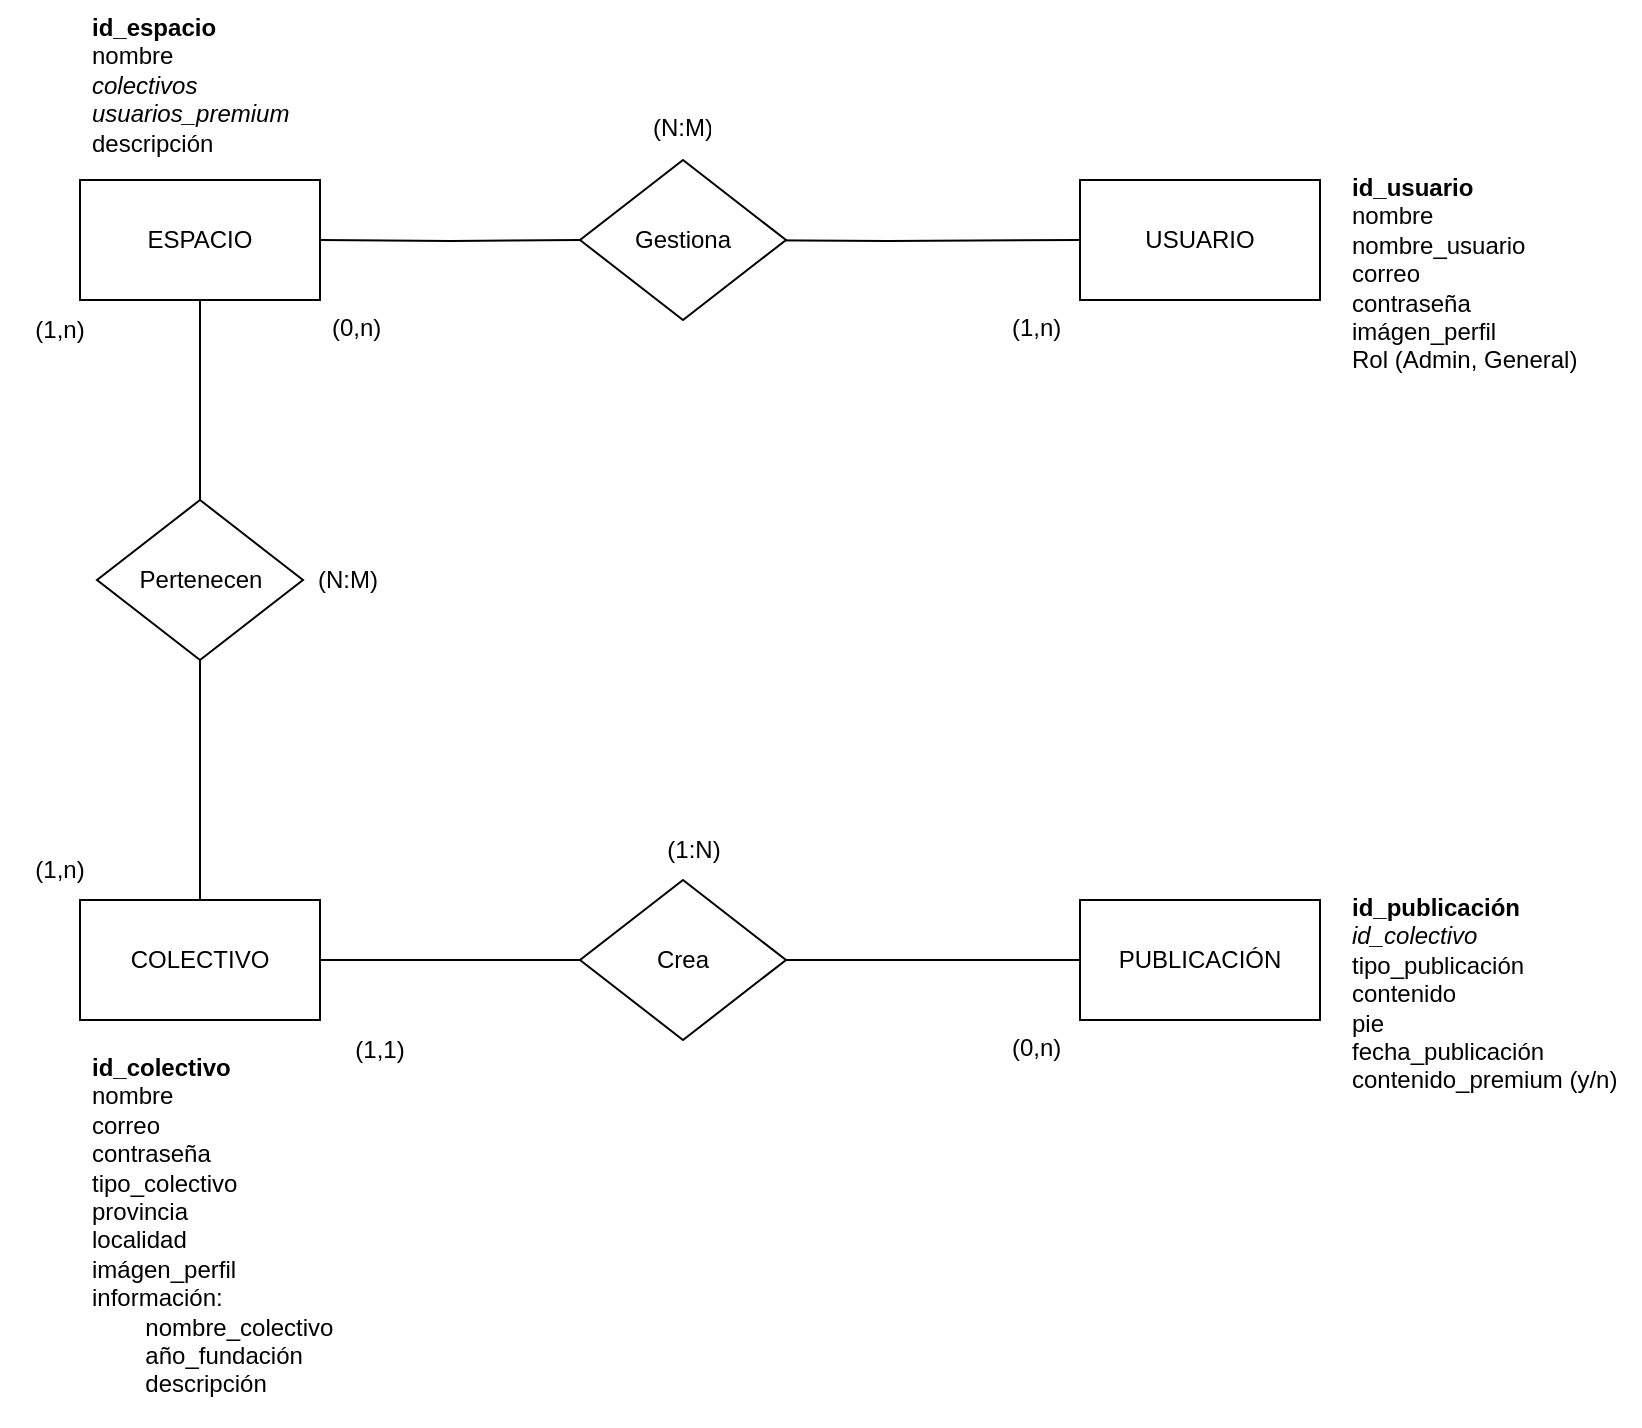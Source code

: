 <mxfile>
    <diagram id="q_SyrXB1hb_qUSjCRa4C" name="Página-1">
        <mxGraphModel dx="1216" dy="1953" grid="1" gridSize="10" guides="1" tooltips="1" connect="1" arrows="1" fold="1" page="1" pageScale="1" pageWidth="827" pageHeight="1169" math="0" shadow="0">
            <root>
                <mxCell id="0"/>
                <mxCell id="1" parent="0"/>
                <mxCell id="qMkH_yW-luxWWShTku8l-3" value="COLECTIVO" style="rounded=0;whiteSpace=wrap;html=1;" parent="1" vertex="1">
                    <mxGeometry x="500" y="210" width="120" height="60" as="geometry"/>
                </mxCell>
                <mxCell id="qMkH_yW-luxWWShTku8l-5" style="edgeStyle=orthogonalEdgeStyle;rounded=0;orthogonalLoop=1;jettySize=auto;html=1;entryX=0;entryY=0.5;entryDx=0;entryDy=0;strokeColor=default;endArrow=none;endFill=0;startArrow=none;" parent="1" target="qMkH_yW-luxWWShTku8l-17" edge="1">
                    <mxGeometry relative="1" as="geometry">
                        <mxPoint x="807" y="-120" as="sourcePoint"/>
                        <mxPoint x="880" y="-120" as="targetPoint"/>
                    </mxGeometry>
                </mxCell>
                <mxCell id="qMkH_yW-luxWWShTku8l-8" value="&lt;b&gt;id_usuario&lt;/b&gt;&lt;br&gt;nombre&lt;br&gt;nombre_usuario&lt;br&gt;correo&lt;br&gt;contraseña&lt;br&gt;imágen_perfil&lt;br&gt;Rol (Admin, General)" style="text;strokeColor=none;fillColor=none;spacingLeft=4;spacingRight=4;overflow=hidden;rotatable=0;points=[[0,0.5],[1,0.5]];portConstraint=eastwest;fontSize=12;html=1;" parent="1" vertex="1">
                    <mxGeometry x="1130" y="-160" width="150" height="130" as="geometry"/>
                </mxCell>
                <mxCell id="qMkH_yW-luxWWShTku8l-9" value="&lt;b&gt;id_espacio&lt;br&gt;&lt;/b&gt;nombre&lt;br&gt;&lt;i&gt;colectivos&lt;/i&gt;&lt;br&gt;&lt;i&gt;usuarios_premium&lt;/i&gt;&lt;br&gt;descripción" style="text;strokeColor=none;fillColor=none;spacingLeft=4;spacingRight=4;overflow=hidden;rotatable=0;points=[[0,0.5],[1,0.5]];portConstraint=eastwest;fontSize=12;html=1;" parent="1" vertex="1">
                    <mxGeometry x="500" y="-240" width="120" height="80" as="geometry"/>
                </mxCell>
                <mxCell id="qMkH_yW-luxWWShTku8l-10" value="" style="edgeStyle=orthogonalEdgeStyle;rounded=0;orthogonalLoop=1;jettySize=auto;html=1;strokeColor=default;endArrow=none;endFill=0;" parent="1" target="qMkH_yW-luxWWShTku8l-21" edge="1">
                    <mxGeometry relative="1" as="geometry">
                        <mxPoint x="620" y="-120" as="sourcePoint"/>
                        <mxPoint x="707" y="-120" as="targetPoint"/>
                    </mxGeometry>
                </mxCell>
                <mxCell id="qMkH_yW-luxWWShTku8l-13" value="(N:M)" style="text;strokeColor=none;fillColor=none;spacingLeft=4;spacingRight=4;overflow=hidden;rotatable=0;points=[[0,0.5],[1,0.5]];portConstraint=eastwest;fontSize=12;" parent="1" vertex="1">
                    <mxGeometry x="780.5" y="-190" width="40" height="30" as="geometry"/>
                </mxCell>
                <mxCell id="qMkH_yW-luxWWShTku8l-14" value="(0,n)" style="text;strokeColor=none;fillColor=none;spacingLeft=4;spacingRight=4;overflow=hidden;rotatable=0;points=[[0,0.5],[1,0.5]];portConstraint=eastwest;fontSize=12;" parent="1" vertex="1">
                    <mxGeometry x="620" y="-90" width="40" height="30" as="geometry"/>
                </mxCell>
                <mxCell id="qMkH_yW-luxWWShTku8l-15" value="(1,n)" style="text;strokeColor=none;fillColor=none;spacingLeft=4;spacingRight=4;overflow=hidden;rotatable=0;points=[[0,0.5],[1,0.5]];portConstraint=eastwest;fontSize=12;" parent="1" vertex="1">
                    <mxGeometry x="960" y="-90" width="40" height="30" as="geometry"/>
                </mxCell>
                <mxCell id="qMkH_yW-luxWWShTku8l-16" value="ESPACIO" style="rounded=0;whiteSpace=wrap;html=1;" parent="1" vertex="1">
                    <mxGeometry x="500" y="-150" width="120" height="60" as="geometry"/>
                </mxCell>
                <mxCell id="qMkH_yW-luxWWShTku8l-17" value="USUARIO" style="rounded=0;whiteSpace=wrap;html=1;" parent="1" vertex="1">
                    <mxGeometry x="1000" y="-150" width="120" height="60" as="geometry"/>
                </mxCell>
                <mxCell id="qMkH_yW-luxWWShTku8l-18" value="" style="endArrow=none;html=1;rounded=0;entryX=0.5;entryY=1;entryDx=0;entryDy=0;exitX=0.5;exitY=0;exitDx=0;exitDy=0;" parent="1" source="qMkH_yW-luxWWShTku8l-3" target="qMkH_yW-luxWWShTku8l-16" edge="1">
                    <mxGeometry width="50" height="50" relative="1" as="geometry">
                        <mxPoint x="500" y="40" as="sourcePoint"/>
                        <mxPoint x="550" y="-10" as="targetPoint"/>
                    </mxGeometry>
                </mxCell>
                <mxCell id="qMkH_yW-luxWWShTku8l-20" value="(1,n)" style="text;html=1;strokeColor=none;fillColor=none;align=center;verticalAlign=middle;whiteSpace=wrap;rounded=0;" parent="1" vertex="1">
                    <mxGeometry x="460" y="180" width="60" height="30" as="geometry"/>
                </mxCell>
                <mxCell id="qMkH_yW-luxWWShTku8l-21" value="Gestiona" style="rhombus;whiteSpace=wrap;html=1;" parent="1" vertex="1">
                    <mxGeometry x="750" y="-160" width="103" height="80" as="geometry"/>
                </mxCell>
                <mxCell id="qMkH_yW-luxWWShTku8l-24" value="(1,n)" style="text;html=1;strokeColor=none;fillColor=none;align=center;verticalAlign=middle;whiteSpace=wrap;rounded=0;" parent="1" vertex="1">
                    <mxGeometry x="460" y="-90" width="60" height="30" as="geometry"/>
                </mxCell>
                <mxCell id="qMkH_yW-luxWWShTku8l-25" value="(N:M)" style="text;html=1;strokeColor=none;fillColor=none;align=center;verticalAlign=middle;whiteSpace=wrap;rounded=0;" parent="1" vertex="1">
                    <mxGeometry x="604" y="35" width="60" height="30" as="geometry"/>
                </mxCell>
                <mxCell id="qMkH_yW-luxWWShTku8l-38" value="(1,1)" style="text;html=1;strokeColor=none;fillColor=none;align=center;verticalAlign=middle;whiteSpace=wrap;rounded=0;" parent="1" vertex="1">
                    <mxGeometry x="620" y="270" width="60" height="30" as="geometry"/>
                </mxCell>
                <mxCell id="qMkH_yW-luxWWShTku8l-52" value="PUBLICACIÓN" style="rounded=0;whiteSpace=wrap;html=1;" parent="1" vertex="1">
                    <mxGeometry x="1000" y="210" width="120" height="60" as="geometry"/>
                </mxCell>
                <mxCell id="5" style="edgeStyle=none;html=1;endArrow=none;endFill=0;entryX=0;entryY=0.5;entryDx=0;entryDy=0;" parent="1" target="qMkH_yW-luxWWShTku8l-52" edge="1">
                    <mxGeometry relative="1" as="geometry">
                        <mxPoint x="990" y="240" as="targetPoint"/>
                        <mxPoint x="847" y="240" as="sourcePoint"/>
                    </mxGeometry>
                </mxCell>
                <mxCell id="6" style="edgeStyle=none;html=1;entryX=1;entryY=0.5;entryDx=0;entryDy=0;endArrow=none;endFill=0;" parent="1" target="qMkH_yW-luxWWShTku8l-3" edge="1">
                    <mxGeometry relative="1" as="geometry">
                        <mxPoint x="767" y="240" as="sourcePoint"/>
                    </mxGeometry>
                </mxCell>
                <mxCell id="qMkH_yW-luxWWShTku8l-59" value="(1:N)" style="text;html=1;strokeColor=none;fillColor=none;align=center;verticalAlign=middle;whiteSpace=wrap;rounded=0;" parent="1" vertex="1">
                    <mxGeometry x="777" y="170" width="60" height="30" as="geometry"/>
                </mxCell>
                <mxCell id="qMkH_yW-luxWWShTku8l-60" value="(0,n)" style="text;strokeColor=none;fillColor=none;spacingLeft=4;spacingRight=4;overflow=hidden;rotatable=0;points=[[0,0.5],[1,0.5]];portConstraint=eastwest;fontSize=12;" parent="1" vertex="1">
                    <mxGeometry x="960" y="270" width="40" height="30" as="geometry"/>
                </mxCell>
                <mxCell id="8" value="Crea" style="rhombus;whiteSpace=wrap;html=1;" parent="1" vertex="1">
                    <mxGeometry x="750" y="200" width="103" height="80" as="geometry"/>
                </mxCell>
                <mxCell id="9" value="&lt;b&gt;id_colectivo&lt;/b&gt;&lt;br&gt;nombre&lt;br&gt;correo&lt;br&gt;contraseña&lt;br&gt;tipo_colectivo&lt;br&gt;provincia&lt;br&gt;localidad&lt;br&gt;imágen_perfil&lt;br&gt;información:&lt;br&gt;&lt;span style=&quot;white-space: pre;&quot;&gt;&#9;&lt;/span&gt;nombre_colectivo&lt;br&gt;&lt;span style=&quot;white-space: pre;&quot;&gt;&#9;&lt;/span&gt;año_fundación&lt;br&gt;&lt;span style=&quot;white-space: pre;&quot;&gt;&#9;&lt;/span&gt;descripción" style="text;strokeColor=none;fillColor=none;spacingLeft=4;spacingRight=4;overflow=hidden;rotatable=0;points=[[0,0.5],[1,0.5]];portConstraint=eastwest;fontSize=12;html=1;" parent="1" vertex="1">
                    <mxGeometry x="500" y="280" width="150" height="190" as="geometry"/>
                </mxCell>
                <mxCell id="10" value="&lt;b&gt;id_publicación&lt;/b&gt;&lt;br&gt;&lt;i&gt;id_colectivo&lt;br&gt;&lt;/i&gt;tipo_publicación&lt;br&gt;contenido&lt;br&gt;pie&lt;br&gt;fecha_publicación&lt;br&gt;contenido_premium (y/n)" style="text;strokeColor=none;fillColor=none;spacingLeft=4;spacingRight=4;overflow=hidden;rotatable=0;points=[[0,0.5],[1,0.5]];portConstraint=eastwest;fontSize=12;html=1;" parent="1" vertex="1">
                    <mxGeometry x="1130" y="200" width="150" height="130" as="geometry"/>
                </mxCell>
                <mxCell id="11" value="Pertenecen" style="rhombus;whiteSpace=wrap;html=1;" parent="1" vertex="1">
                    <mxGeometry x="508.5" y="10" width="103" height="80" as="geometry"/>
                </mxCell>
            </root>
        </mxGraphModel>
    </diagram>
</mxfile>